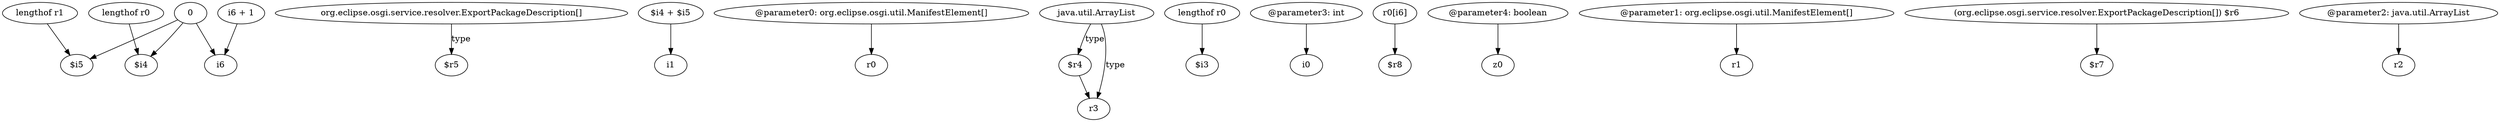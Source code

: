 digraph g {
0[label="0"]
1[label="$i5"]
0->1[label=""]
2[label="org.eclipse.osgi.service.resolver.ExportPackageDescription[]"]
3[label="$r5"]
2->3[label="type"]
4[label="$i4 + $i5"]
5[label="i1"]
4->5[label=""]
6[label="@parameter0: org.eclipse.osgi.util.ManifestElement[]"]
7[label="r0"]
6->7[label=""]
8[label="i6"]
0->8[label=""]
9[label="$r4"]
10[label="r3"]
9->10[label=""]
11[label="lengthof r0"]
12[label="$i3"]
11->12[label=""]
13[label="@parameter3: int"]
14[label="i0"]
13->14[label=""]
15[label="r0[i6]"]
16[label="$r8"]
15->16[label=""]
17[label="lengthof r0"]
18[label="$i4"]
17->18[label=""]
19[label="i6 + 1"]
19->8[label=""]
20[label="lengthof r1"]
20->1[label=""]
21[label="java.util.ArrayList"]
21->9[label="type"]
22[label="@parameter4: boolean"]
23[label="z0"]
22->23[label=""]
0->18[label=""]
21->10[label="type"]
24[label="@parameter1: org.eclipse.osgi.util.ManifestElement[]"]
25[label="r1"]
24->25[label=""]
26[label="(org.eclipse.osgi.service.resolver.ExportPackageDescription[]) $r6"]
27[label="$r7"]
26->27[label=""]
28[label="@parameter2: java.util.ArrayList"]
29[label="r2"]
28->29[label=""]
}